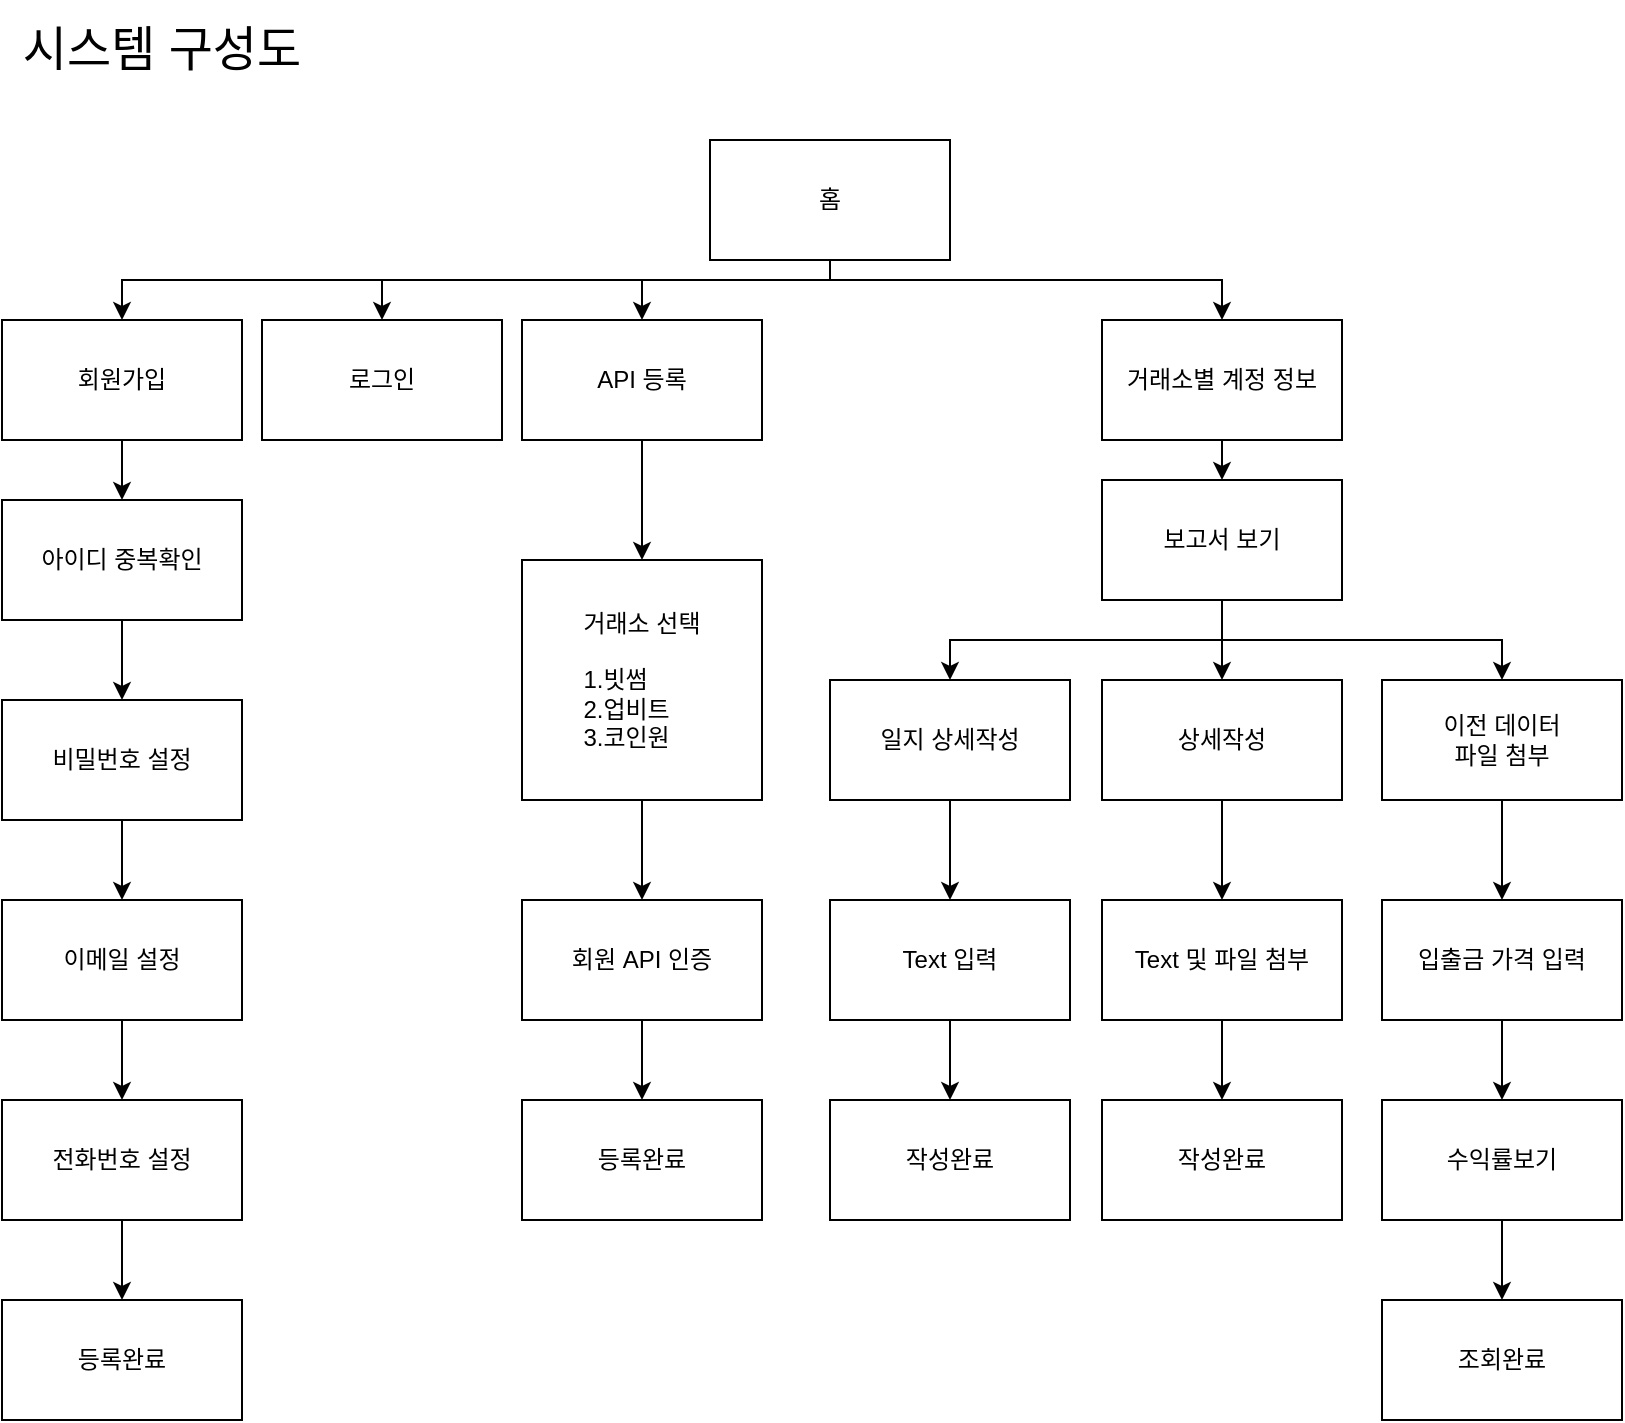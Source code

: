 <mxfile version="14.1.9" type="github">
  <diagram id="elj1aR2KJB44pm3A8Auk" name="Page-1">
    <mxGraphModel dx="2574" dy="1412" grid="1" gridSize="10" guides="1" tooltips="1" connect="1" arrows="1" fold="1" page="1" pageScale="1" pageWidth="827" pageHeight="1169" math="0" shadow="0">
      <root>
        <mxCell id="0" />
        <mxCell id="1" parent="0" />
        <mxCell id="tycSg9s_605FR_uE6vuB-6" style="edgeStyle=orthogonalEdgeStyle;rounded=0;orthogonalLoop=1;jettySize=auto;html=1;exitX=0.5;exitY=1;exitDx=0;exitDy=0;entryX=0.5;entryY=0;entryDx=0;entryDy=0;" edge="1" parent="1" source="tycSg9s_605FR_uE6vuB-1" target="tycSg9s_605FR_uE6vuB-3">
          <mxGeometry relative="1" as="geometry">
            <Array as="points">
              <mxPoint x="414" y="140" />
              <mxPoint x="190" y="140" />
            </Array>
          </mxGeometry>
        </mxCell>
        <mxCell id="tycSg9s_605FR_uE6vuB-7" style="edgeStyle=orthogonalEdgeStyle;rounded=0;orthogonalLoop=1;jettySize=auto;html=1;exitX=0.5;exitY=1;exitDx=0;exitDy=0;entryX=0.5;entryY=0;entryDx=0;entryDy=0;" edge="1" parent="1" source="tycSg9s_605FR_uE6vuB-1" target="tycSg9s_605FR_uE6vuB-4">
          <mxGeometry relative="1" as="geometry">
            <Array as="points">
              <mxPoint x="414" y="140" />
              <mxPoint x="60" y="140" />
            </Array>
          </mxGeometry>
        </mxCell>
        <mxCell id="tycSg9s_605FR_uE6vuB-8" style="edgeStyle=orthogonalEdgeStyle;rounded=0;orthogonalLoop=1;jettySize=auto;html=1;exitX=0.5;exitY=1;exitDx=0;exitDy=0;entryX=0.5;entryY=0;entryDx=0;entryDy=0;" edge="1" parent="1" source="tycSg9s_605FR_uE6vuB-1" target="tycSg9s_605FR_uE6vuB-2">
          <mxGeometry relative="1" as="geometry">
            <Array as="points">
              <mxPoint x="414" y="140" />
              <mxPoint x="320" y="140" />
            </Array>
          </mxGeometry>
        </mxCell>
        <mxCell id="tycSg9s_605FR_uE6vuB-9" style="edgeStyle=orthogonalEdgeStyle;rounded=0;orthogonalLoop=1;jettySize=auto;html=1;exitX=0.5;exitY=1;exitDx=0;exitDy=0;entryX=0.5;entryY=0;entryDx=0;entryDy=0;" edge="1" parent="1" source="tycSg9s_605FR_uE6vuB-1" target="tycSg9s_605FR_uE6vuB-5">
          <mxGeometry relative="1" as="geometry">
            <Array as="points">
              <mxPoint x="414" y="140" />
              <mxPoint x="610" y="140" />
            </Array>
          </mxGeometry>
        </mxCell>
        <mxCell id="tycSg9s_605FR_uE6vuB-1" value="홈" style="rounded=0;whiteSpace=wrap;html=1;" vertex="1" parent="1">
          <mxGeometry x="354" y="70" width="120" height="60" as="geometry" />
        </mxCell>
        <mxCell id="tycSg9s_605FR_uE6vuB-22" style="edgeStyle=orthogonalEdgeStyle;rounded=0;orthogonalLoop=1;jettySize=auto;html=1;exitX=0.5;exitY=1;exitDx=0;exitDy=0;entryX=0.5;entryY=0;entryDx=0;entryDy=0;" edge="1" parent="1" source="tycSg9s_605FR_uE6vuB-2" target="tycSg9s_605FR_uE6vuB-18">
          <mxGeometry relative="1" as="geometry" />
        </mxCell>
        <mxCell id="tycSg9s_605FR_uE6vuB-2" value="API 등록" style="rounded=0;whiteSpace=wrap;html=1;" vertex="1" parent="1">
          <mxGeometry x="260" y="160" width="120" height="60" as="geometry" />
        </mxCell>
        <mxCell id="tycSg9s_605FR_uE6vuB-3" value="로그인" style="rounded=0;whiteSpace=wrap;html=1;" vertex="1" parent="1">
          <mxGeometry x="130" y="160" width="120" height="60" as="geometry" />
        </mxCell>
        <mxCell id="tycSg9s_605FR_uE6vuB-14" style="edgeStyle=orthogonalEdgeStyle;rounded=0;orthogonalLoop=1;jettySize=auto;html=1;exitX=0.5;exitY=1;exitDx=0;exitDy=0;entryX=0.5;entryY=0;entryDx=0;entryDy=0;" edge="1" parent="1" source="tycSg9s_605FR_uE6vuB-4" target="tycSg9s_605FR_uE6vuB-10">
          <mxGeometry relative="1" as="geometry" />
        </mxCell>
        <mxCell id="tycSg9s_605FR_uE6vuB-4" value="회원가입" style="rounded=0;whiteSpace=wrap;html=1;" vertex="1" parent="1">
          <mxGeometry y="160" width="120" height="60" as="geometry" />
        </mxCell>
        <mxCell id="tycSg9s_605FR_uE6vuB-26" style="edgeStyle=orthogonalEdgeStyle;rounded=0;orthogonalLoop=1;jettySize=auto;html=1;exitX=0.5;exitY=1;exitDx=0;exitDy=0;entryX=0.5;entryY=0;entryDx=0;entryDy=0;" edge="1" parent="1" source="tycSg9s_605FR_uE6vuB-5" target="tycSg9s_605FR_uE6vuB-25">
          <mxGeometry relative="1" as="geometry" />
        </mxCell>
        <mxCell id="tycSg9s_605FR_uE6vuB-5" value="거래소별 계정 정보" style="rounded=0;whiteSpace=wrap;html=1;" vertex="1" parent="1">
          <mxGeometry x="550" y="160" width="120" height="60" as="geometry" />
        </mxCell>
        <mxCell id="tycSg9s_605FR_uE6vuB-15" style="edgeStyle=orthogonalEdgeStyle;rounded=0;orthogonalLoop=1;jettySize=auto;html=1;exitX=0.5;exitY=1;exitDx=0;exitDy=0;entryX=0.5;entryY=0;entryDx=0;entryDy=0;" edge="1" parent="1" source="tycSg9s_605FR_uE6vuB-10" target="tycSg9s_605FR_uE6vuB-13">
          <mxGeometry relative="1" as="geometry" />
        </mxCell>
        <mxCell id="tycSg9s_605FR_uE6vuB-10" value="아이디 중복확인" style="rounded=0;whiteSpace=wrap;html=1;" vertex="1" parent="1">
          <mxGeometry y="250" width="120" height="60" as="geometry" />
        </mxCell>
        <mxCell id="tycSg9s_605FR_uE6vuB-50" style="edgeStyle=orthogonalEdgeStyle;rounded=0;orthogonalLoop=1;jettySize=auto;html=1;exitX=0.5;exitY=1;exitDx=0;exitDy=0;entryX=0.5;entryY=0;entryDx=0;entryDy=0;" edge="1" parent="1" source="tycSg9s_605FR_uE6vuB-11" target="tycSg9s_605FR_uE6vuB-49">
          <mxGeometry relative="1" as="geometry" />
        </mxCell>
        <mxCell id="tycSg9s_605FR_uE6vuB-11" value="전화번호 설정" style="rounded=0;whiteSpace=wrap;html=1;" vertex="1" parent="1">
          <mxGeometry y="550" width="120" height="60" as="geometry" />
        </mxCell>
        <mxCell id="tycSg9s_605FR_uE6vuB-17" style="edgeStyle=orthogonalEdgeStyle;rounded=0;orthogonalLoop=1;jettySize=auto;html=1;exitX=0.5;exitY=1;exitDx=0;exitDy=0;entryX=0.5;entryY=0;entryDx=0;entryDy=0;" edge="1" parent="1" source="tycSg9s_605FR_uE6vuB-12" target="tycSg9s_605FR_uE6vuB-11">
          <mxGeometry relative="1" as="geometry" />
        </mxCell>
        <mxCell id="tycSg9s_605FR_uE6vuB-12" value="이메일 설정" style="rounded=0;whiteSpace=wrap;html=1;" vertex="1" parent="1">
          <mxGeometry y="450" width="120" height="60" as="geometry" />
        </mxCell>
        <mxCell id="tycSg9s_605FR_uE6vuB-16" style="edgeStyle=orthogonalEdgeStyle;rounded=0;orthogonalLoop=1;jettySize=auto;html=1;exitX=0.5;exitY=1;exitDx=0;exitDy=0;entryX=0.5;entryY=0;entryDx=0;entryDy=0;" edge="1" parent="1" source="tycSg9s_605FR_uE6vuB-13" target="tycSg9s_605FR_uE6vuB-12">
          <mxGeometry relative="1" as="geometry" />
        </mxCell>
        <mxCell id="tycSg9s_605FR_uE6vuB-13" value="비밀번호 설정" style="rounded=0;whiteSpace=wrap;html=1;" vertex="1" parent="1">
          <mxGeometry y="350" width="120" height="60" as="geometry" />
        </mxCell>
        <mxCell id="tycSg9s_605FR_uE6vuB-23" style="edgeStyle=orthogonalEdgeStyle;rounded=0;orthogonalLoop=1;jettySize=auto;html=1;exitX=0.5;exitY=1;exitDx=0;exitDy=0;entryX=0.5;entryY=0;entryDx=0;entryDy=0;" edge="1" parent="1" source="tycSg9s_605FR_uE6vuB-18" target="tycSg9s_605FR_uE6vuB-21">
          <mxGeometry relative="1" as="geometry" />
        </mxCell>
        <mxCell id="tycSg9s_605FR_uE6vuB-18" value="&lt;div&gt;&lt;span&gt;거래소 선택&lt;/span&gt;&lt;/div&gt;&lt;div&gt;&lt;span&gt;&lt;br&gt;&lt;/span&gt;&lt;/div&gt;&lt;div style=&quot;text-align: left&quot;&gt;&lt;span&gt;1.빗썸&lt;/span&gt;&lt;/div&gt;&lt;div style=&quot;text-align: left&quot;&gt;&lt;span&gt;2.업비트&lt;/span&gt;&lt;/div&gt;&lt;div style=&quot;text-align: left&quot;&gt;&lt;span&gt;3.코인원&lt;/span&gt;&lt;/div&gt;" style="rounded=0;whiteSpace=wrap;html=1;align=center;" vertex="1" parent="1">
          <mxGeometry x="260" y="280" width="120" height="120" as="geometry" />
        </mxCell>
        <mxCell id="tycSg9s_605FR_uE6vuB-20" value="등록완료" style="rounded=0;whiteSpace=wrap;html=1;" vertex="1" parent="1">
          <mxGeometry x="260" y="550" width="120" height="60" as="geometry" />
        </mxCell>
        <mxCell id="tycSg9s_605FR_uE6vuB-24" style="edgeStyle=orthogonalEdgeStyle;rounded=0;orthogonalLoop=1;jettySize=auto;html=1;exitX=0.5;exitY=1;exitDx=0;exitDy=0;entryX=0.5;entryY=0;entryDx=0;entryDy=0;" edge="1" parent="1" source="tycSg9s_605FR_uE6vuB-21" target="tycSg9s_605FR_uE6vuB-20">
          <mxGeometry relative="1" as="geometry" />
        </mxCell>
        <mxCell id="tycSg9s_605FR_uE6vuB-21" value="회원 API 인증" style="rounded=0;whiteSpace=wrap;html=1;" vertex="1" parent="1">
          <mxGeometry x="260" y="450" width="120" height="60" as="geometry" />
        </mxCell>
        <mxCell id="tycSg9s_605FR_uE6vuB-31" style="edgeStyle=orthogonalEdgeStyle;rounded=0;orthogonalLoop=1;jettySize=auto;html=1;exitX=0.5;exitY=1;exitDx=0;exitDy=0;entryX=0.5;entryY=0;entryDx=0;entryDy=0;" edge="1" parent="1" target="tycSg9s_605FR_uE6vuB-28">
          <mxGeometry relative="1" as="geometry">
            <mxPoint x="610" y="310" as="sourcePoint" />
          </mxGeometry>
        </mxCell>
        <mxCell id="tycSg9s_605FR_uE6vuB-32" style="edgeStyle=orthogonalEdgeStyle;rounded=0;orthogonalLoop=1;jettySize=auto;html=1;exitX=0.5;exitY=1;exitDx=0;exitDy=0;entryX=0.5;entryY=0;entryDx=0;entryDy=0;" edge="1" parent="1" target="tycSg9s_605FR_uE6vuB-27">
          <mxGeometry relative="1" as="geometry">
            <mxPoint x="610" y="310" as="sourcePoint" />
            <Array as="points">
              <mxPoint x="610" y="320" />
              <mxPoint x="474" y="320" />
            </Array>
          </mxGeometry>
        </mxCell>
        <mxCell id="tycSg9s_605FR_uE6vuB-33" style="edgeStyle=orthogonalEdgeStyle;rounded=0;orthogonalLoop=1;jettySize=auto;html=1;exitX=0.5;exitY=1;exitDx=0;exitDy=0;entryX=0.5;entryY=0;entryDx=0;entryDy=0;" edge="1" parent="1" source="tycSg9s_605FR_uE6vuB-25" target="tycSg9s_605FR_uE6vuB-29">
          <mxGeometry relative="1" as="geometry">
            <mxPoint x="610" y="310" as="sourcePoint" />
            <Array as="points">
              <mxPoint x="610" y="320" />
              <mxPoint x="750" y="320" />
            </Array>
          </mxGeometry>
        </mxCell>
        <mxCell id="tycSg9s_605FR_uE6vuB-25" value="보고서 보기" style="rounded=0;whiteSpace=wrap;html=1;" vertex="1" parent="1">
          <mxGeometry x="550" y="240" width="120" height="60" as="geometry" />
        </mxCell>
        <mxCell id="tycSg9s_605FR_uE6vuB-39" style="edgeStyle=orthogonalEdgeStyle;rounded=0;orthogonalLoop=1;jettySize=auto;html=1;exitX=0.5;exitY=1;exitDx=0;exitDy=0;entryX=0.5;entryY=0;entryDx=0;entryDy=0;" edge="1" parent="1" source="tycSg9s_605FR_uE6vuB-27" target="tycSg9s_605FR_uE6vuB-37">
          <mxGeometry relative="1" as="geometry" />
        </mxCell>
        <mxCell id="tycSg9s_605FR_uE6vuB-27" value="일지 상세작성" style="rounded=0;whiteSpace=wrap;html=1;" vertex="1" parent="1">
          <mxGeometry x="414" y="340" width="120" height="60" as="geometry" />
        </mxCell>
        <mxCell id="tycSg9s_605FR_uE6vuB-41" style="edgeStyle=orthogonalEdgeStyle;rounded=0;orthogonalLoop=1;jettySize=auto;html=1;exitX=0.5;exitY=1;exitDx=0;exitDy=0;entryX=0.5;entryY=0;entryDx=0;entryDy=0;" edge="1" parent="1" source="tycSg9s_605FR_uE6vuB-28" target="tycSg9s_605FR_uE6vuB-36">
          <mxGeometry relative="1" as="geometry" />
        </mxCell>
        <mxCell id="tycSg9s_605FR_uE6vuB-28" value="상세작성" style="rounded=0;whiteSpace=wrap;html=1;" vertex="1" parent="1">
          <mxGeometry x="550" y="340" width="120" height="60" as="geometry" />
        </mxCell>
        <mxCell id="tycSg9s_605FR_uE6vuB-44" style="edgeStyle=orthogonalEdgeStyle;rounded=0;orthogonalLoop=1;jettySize=auto;html=1;exitX=0.5;exitY=1;exitDx=0;exitDy=0;entryX=0.5;entryY=0;entryDx=0;entryDy=0;" edge="1" parent="1" source="tycSg9s_605FR_uE6vuB-29" target="tycSg9s_605FR_uE6vuB-35">
          <mxGeometry relative="1" as="geometry" />
        </mxCell>
        <mxCell id="tycSg9s_605FR_uE6vuB-29" value="이전 데이터 &lt;br&gt;파일 첨부" style="rounded=0;whiteSpace=wrap;html=1;" vertex="1" parent="1">
          <mxGeometry x="690" y="340" width="120" height="60" as="geometry" />
        </mxCell>
        <mxCell id="tycSg9s_605FR_uE6vuB-34" value="작성완료" style="rounded=0;whiteSpace=wrap;html=1;" vertex="1" parent="1">
          <mxGeometry x="414" y="550" width="120" height="60" as="geometry" />
        </mxCell>
        <mxCell id="tycSg9s_605FR_uE6vuB-45" style="edgeStyle=orthogonalEdgeStyle;rounded=0;orthogonalLoop=1;jettySize=auto;html=1;exitX=0.5;exitY=1;exitDx=0;exitDy=0;entryX=0.5;entryY=0;entryDx=0;entryDy=0;" edge="1" parent="1" source="tycSg9s_605FR_uE6vuB-35" target="tycSg9s_605FR_uE6vuB-42">
          <mxGeometry relative="1" as="geometry" />
        </mxCell>
        <mxCell id="tycSg9s_605FR_uE6vuB-35" value="입출금 가격 입력" style="rounded=0;whiteSpace=wrap;html=1;" vertex="1" parent="1">
          <mxGeometry x="690" y="450" width="120" height="60" as="geometry" />
        </mxCell>
        <mxCell id="tycSg9s_605FR_uE6vuB-46" style="edgeStyle=orthogonalEdgeStyle;rounded=0;orthogonalLoop=1;jettySize=auto;html=1;exitX=0.5;exitY=1;exitDx=0;exitDy=0;entryX=0.5;entryY=0;entryDx=0;entryDy=0;" edge="1" parent="1" source="tycSg9s_605FR_uE6vuB-36" target="tycSg9s_605FR_uE6vuB-43">
          <mxGeometry relative="1" as="geometry" />
        </mxCell>
        <mxCell id="tycSg9s_605FR_uE6vuB-36" value="Text 및 파일 첨부" style="rounded=0;whiteSpace=wrap;html=1;" vertex="1" parent="1">
          <mxGeometry x="550" y="450" width="120" height="60" as="geometry" />
        </mxCell>
        <mxCell id="tycSg9s_605FR_uE6vuB-40" style="edgeStyle=orthogonalEdgeStyle;rounded=0;orthogonalLoop=1;jettySize=auto;html=1;exitX=0.5;exitY=1;exitDx=0;exitDy=0;entryX=0.5;entryY=0;entryDx=0;entryDy=0;" edge="1" parent="1" source="tycSg9s_605FR_uE6vuB-37" target="tycSg9s_605FR_uE6vuB-34">
          <mxGeometry relative="1" as="geometry" />
        </mxCell>
        <mxCell id="tycSg9s_605FR_uE6vuB-37" value="Text 입력" style="rounded=0;whiteSpace=wrap;html=1;" vertex="1" parent="1">
          <mxGeometry x="414" y="450" width="120" height="60" as="geometry" />
        </mxCell>
        <mxCell id="tycSg9s_605FR_uE6vuB-48" style="edgeStyle=orthogonalEdgeStyle;rounded=0;orthogonalLoop=1;jettySize=auto;html=1;exitX=0.5;exitY=1;exitDx=0;exitDy=0;entryX=0.5;entryY=0;entryDx=0;entryDy=0;" edge="1" parent="1" source="tycSg9s_605FR_uE6vuB-42" target="tycSg9s_605FR_uE6vuB-47">
          <mxGeometry relative="1" as="geometry" />
        </mxCell>
        <mxCell id="tycSg9s_605FR_uE6vuB-42" value="수익률보기" style="rounded=0;whiteSpace=wrap;html=1;" vertex="1" parent="1">
          <mxGeometry x="690" y="550" width="120" height="60" as="geometry" />
        </mxCell>
        <mxCell id="tycSg9s_605FR_uE6vuB-43" value="작성완료" style="rounded=0;whiteSpace=wrap;html=1;" vertex="1" parent="1">
          <mxGeometry x="550" y="550" width="120" height="60" as="geometry" />
        </mxCell>
        <mxCell id="tycSg9s_605FR_uE6vuB-47" value="조회완료" style="rounded=0;whiteSpace=wrap;html=1;" vertex="1" parent="1">
          <mxGeometry x="690" y="650" width="120" height="60" as="geometry" />
        </mxCell>
        <mxCell id="tycSg9s_605FR_uE6vuB-49" value="등록완료" style="rounded=0;whiteSpace=wrap;html=1;" vertex="1" parent="1">
          <mxGeometry y="650" width="120" height="60" as="geometry" />
        </mxCell>
        <mxCell id="tycSg9s_605FR_uE6vuB-62" value="&lt;span style=&quot;font-size: 24px&quot;&gt;시스템 구성도&lt;/span&gt;" style="text;html=1;strokeColor=none;fillColor=none;align=center;verticalAlign=middle;whiteSpace=wrap;rounded=0;" vertex="1" parent="1">
          <mxGeometry width="160" height="50" as="geometry" />
        </mxCell>
      </root>
    </mxGraphModel>
  </diagram>
</mxfile>
